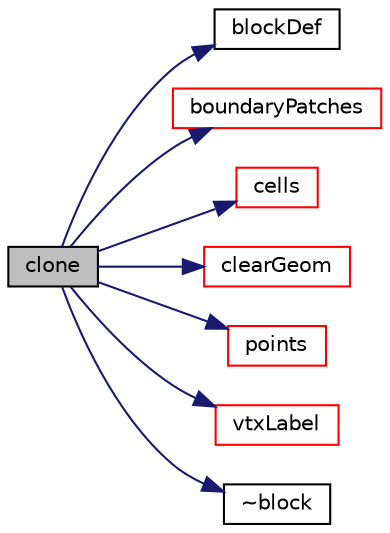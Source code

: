 digraph "clone"
{
  bgcolor="transparent";
  edge [fontname="Helvetica",fontsize="10",labelfontname="Helvetica",labelfontsize="10"];
  node [fontname="Helvetica",fontsize="10",shape=record];
  rankdir="LR";
  Node1 [label="clone",height=0.2,width=0.4,color="black", fillcolor="grey75", style="filled", fontcolor="black"];
  Node1 -> Node2 [color="midnightblue",fontsize="10",style="solid",fontname="Helvetica"];
  Node2 [label="blockDef",height=0.2,width=0.4,color="black",URL="$a00143.html#abe96b73983e9d62578c655148ed09ce4",tooltip="Return the block definition. "];
  Node1 -> Node3 [color="midnightblue",fontsize="10",style="solid",fontname="Helvetica"];
  Node3 [label="boundaryPatches",height=0.2,width=0.4,color="red",URL="$a00143.html#ae46d824a007339a8e0ee3a3c90f75077",tooltip="Return the boundary patch faces for the block. "];
  Node1 -> Node4 [color="midnightblue",fontsize="10",style="solid",fontname="Helvetica"];
  Node4 [label="cells",height=0.2,width=0.4,color="red",URL="$a00143.html#a158322b12298ee006ac44dd1e65361df",tooltip="Return the cells for filling the block. "];
  Node1 -> Node5 [color="midnightblue",fontsize="10",style="solid",fontname="Helvetica"];
  Node5 [label="clearGeom",height=0.2,width=0.4,color="red",URL="$a00143.html#a499a7f858dc495c47b618e168fec6372",tooltip="Clear geometry (internal points, cells, boundaryPatches) "];
  Node1 -> Node6 [color="midnightblue",fontsize="10",style="solid",fontname="Helvetica"];
  Node6 [label="points",height=0.2,width=0.4,color="red",URL="$a00143.html#a084ae534298576408f063a6b3b820959",tooltip="Return the points for filling the block. "];
  Node1 -> Node7 [color="midnightblue",fontsize="10",style="solid",fontname="Helvetica"];
  Node7 [label="vtxLabel",height=0.2,width=0.4,color="red",URL="$a00143.html#a587dea35909cfb42e4a8de00397e8faf",tooltip="Vertex label offset for a particular i,j,k position. "];
  Node1 -> Node8 [color="midnightblue",fontsize="10",style="solid",fontname="Helvetica"];
  Node8 [label="~block",height=0.2,width=0.4,color="black",URL="$a00143.html#a83dacb2d899279e709dcf20b535b834b",tooltip="Destructor. "];
}
